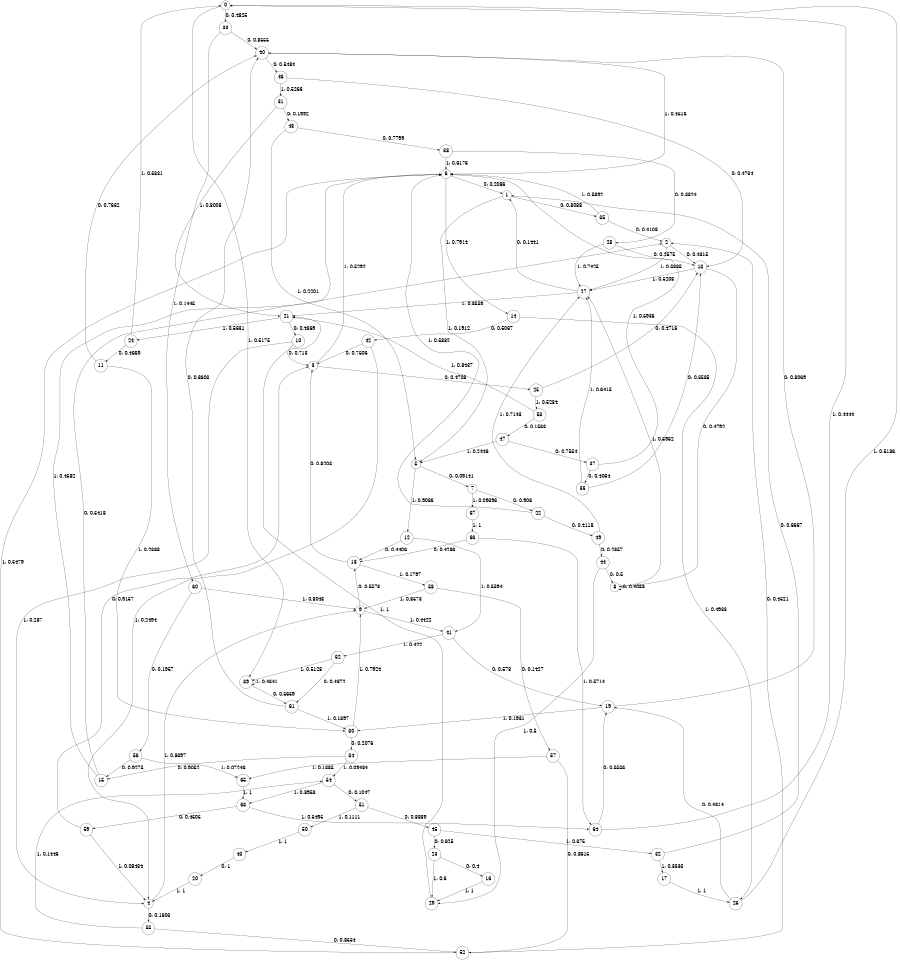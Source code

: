 digraph "ch12concat_phase3_L10" {
size = "6,8.5";
ratio = "fill";
node [shape = circle];
node [fontsize = 24];
edge [fontsize = 24];
0 -> 33 [label = "0: 0.4825   "];
0 -> 39 [label = "1: 0.5175   "];
1 -> 35 [label = "0: 0.8088   "];
1 -> 5 [label = "1: 0.1912   "];
2 -> 13 [label = "0: 0.4315   "];
2 -> 27 [label = "1: 0.5685   "];
3 -> 25 [label = "0: 0.4708   "];
3 -> 6 [label = "1: 0.5292   "];
4 -> 55 [label = "0: 0.1603   "];
4 -> 9 [label = "1: 0.8397   "];
5 -> 7 [label = "0: 0.09141  "];
5 -> 12 [label = "1: 0.9086   "];
6 -> 1 [label = "0: 0.2086   "];
6 -> 14 [label = "1: 0.7914   "];
7 -> 22 [label = "0: 0.906    "];
7 -> 67 [label = "1: 0.09396  "];
8 -> 8 [label = "0: 0.4038   "];
8 -> 27 [label = "1: 0.5962   "];
9 -> 18 [label = "0: 0.5578   "];
9 -> 41 [label = "1: 0.4422   "];
10 -> 3 [label = "0: 0.713    "];
10 -> 4 [label = "1: 0.287    "];
11 -> 40 [label = "0: 0.7632   "];
11 -> 30 [label = "1: 0.2368   "];
12 -> 18 [label = "0: 0.4406   "];
12 -> 41 [label = "1: 0.5594   "];
13 -> 8 [label = "0: 0.4792   "];
13 -> 27 [label = "1: 0.5208   "];
14 -> 42 [label = "0: 0.5067   "];
14 -> 26 [label = "1: 0.4933   "];
15 -> 2 [label = "0: 0.5418   "];
15 -> 6 [label = "1: 0.4582   "];
16 -> 29 [label = "1: 1        "];
17 -> 26 [label = "1: 1        "];
18 -> 3 [label = "0: 0.8203   "];
18 -> 58 [label = "1: 0.1797   "];
19 -> 40 [label = "0: 0.8069   "];
19 -> 30 [label = "1: 0.1931   "];
20 -> 4 [label = "1: 1        "];
21 -> 10 [label = "0: 0.4369   "];
21 -> 24 [label = "1: 0.5631   "];
22 -> 49 [label = "0: 0.4118   "];
22 -> 6 [label = "1: 0.5882   "];
23 -> 16 [label = "0: 0.4      "];
23 -> 29 [label = "1: 0.6      "];
24 -> 11 [label = "0: 0.4669   "];
24 -> 0 [label = "1: 0.5331   "];
25 -> 13 [label = "0: 0.4716   "];
25 -> 53 [label = "1: 0.5284   "];
26 -> 19 [label = "0: 0.4814   "];
26 -> 0 [label = "1: 0.5186   "];
27 -> 1 [label = "0: 0.1441   "];
27 -> 21 [label = "1: 0.8559   "];
28 -> 13 [label = "0: 0.2575   "];
28 -> 27 [label = "1: 0.7425   "];
29 -> 21 [label = "1: 1        "];
30 -> 34 [label = "0: 0.2076   "];
30 -> 9 [label = "1: 0.7924   "];
31 -> 48 [label = "0: 0.1992   "];
31 -> 21 [label = "1: 0.8008   "];
32 -> 1 [label = "0: 0.6667   "];
32 -> 17 [label = "1: 0.3333   "];
33 -> 40 [label = "0: 0.8555   "];
33 -> 60 [label = "1: 0.1445   "];
34 -> 15 [label = "0: 0.9052   "];
34 -> 54 [label = "1: 0.09484  "];
35 -> 2 [label = "0: 0.4108   "];
35 -> 6 [label = "1: 0.5892   "];
36 -> 13 [label = "0: 0.3585   "];
36 -> 27 [label = "1: 0.6415   "];
37 -> 36 [label = "0: 0.4064   "];
37 -> 6 [label = "1: 0.5936   "];
38 -> 28 [label = "0: 0.3824   "];
38 -> 6 [label = "1: 0.6176   "];
39 -> 61 [label = "0: 0.5659   "];
39 -> 39 [label = "1: 0.4341   "];
40 -> 46 [label = "0: 0.5484   "];
40 -> 6 [label = "1: 0.4516   "];
41 -> 19 [label = "0: 0.578    "];
41 -> 62 [label = "1: 0.422    "];
42 -> 3 [label = "0: 0.7506   "];
42 -> 4 [label = "1: 0.2494   "];
43 -> 20 [label = "0: 1        "];
44 -> 8 [label = "0: 0.5      "];
44 -> 29 [label = "1: 0.5      "];
45 -> 23 [label = "0: 0.625    "];
45 -> 32 [label = "1: 0.375    "];
46 -> 13 [label = "0: 0.4734   "];
46 -> 31 [label = "1: 0.5266   "];
47 -> 37 [label = "0: 0.7554   "];
47 -> 5 [label = "1: 0.2446   "];
48 -> 38 [label = "0: 0.7799   "];
48 -> 5 [label = "1: 0.2201   "];
49 -> 44 [label = "0: 0.2857   "];
49 -> 27 [label = "1: 0.7143   "];
50 -> 43 [label = "1: 1        "];
51 -> 45 [label = "0: 0.8889   "];
51 -> 50 [label = "1: 0.1111   "];
52 -> 2 [label = "0: 0.4521   "];
52 -> 6 [label = "1: 0.5479   "];
53 -> 47 [label = "0: 0.1563   "];
53 -> 21 [label = "1: 0.8437   "];
54 -> 51 [label = "0: 0.1047   "];
54 -> 63 [label = "1: 0.8953   "];
55 -> 52 [label = "0: 0.8554   "];
55 -> 54 [label = "1: 0.1446   "];
56 -> 15 [label = "0: 0.9275   "];
56 -> 65 [label = "1: 0.07246  "];
57 -> 52 [label = "0: 0.8615   "];
57 -> 65 [label = "1: 0.1385   "];
58 -> 57 [label = "0: 0.1427   "];
58 -> 9 [label = "1: 0.8573   "];
59 -> 3 [label = "0: 0.9157   "];
59 -> 4 [label = "1: 0.08434  "];
60 -> 56 [label = "0: 0.1957   "];
60 -> 9 [label = "1: 0.8043   "];
61 -> 40 [label = "0: 0.8603   "];
61 -> 30 [label = "1: 0.1397   "];
62 -> 61 [label = "0: 0.4872   "];
62 -> 39 [label = "1: 0.5128   "];
63 -> 59 [label = "0: 0.4505   "];
63 -> 64 [label = "1: 0.5495   "];
64 -> 19 [label = "0: 0.5556   "];
64 -> 0 [label = "1: 0.4444   "];
65 -> 63 [label = "1: 1        "];
66 -> 18 [label = "0: 0.4286   "];
66 -> 64 [label = "1: 0.5714   "];
67 -> 66 [label = "1: 1        "];
}